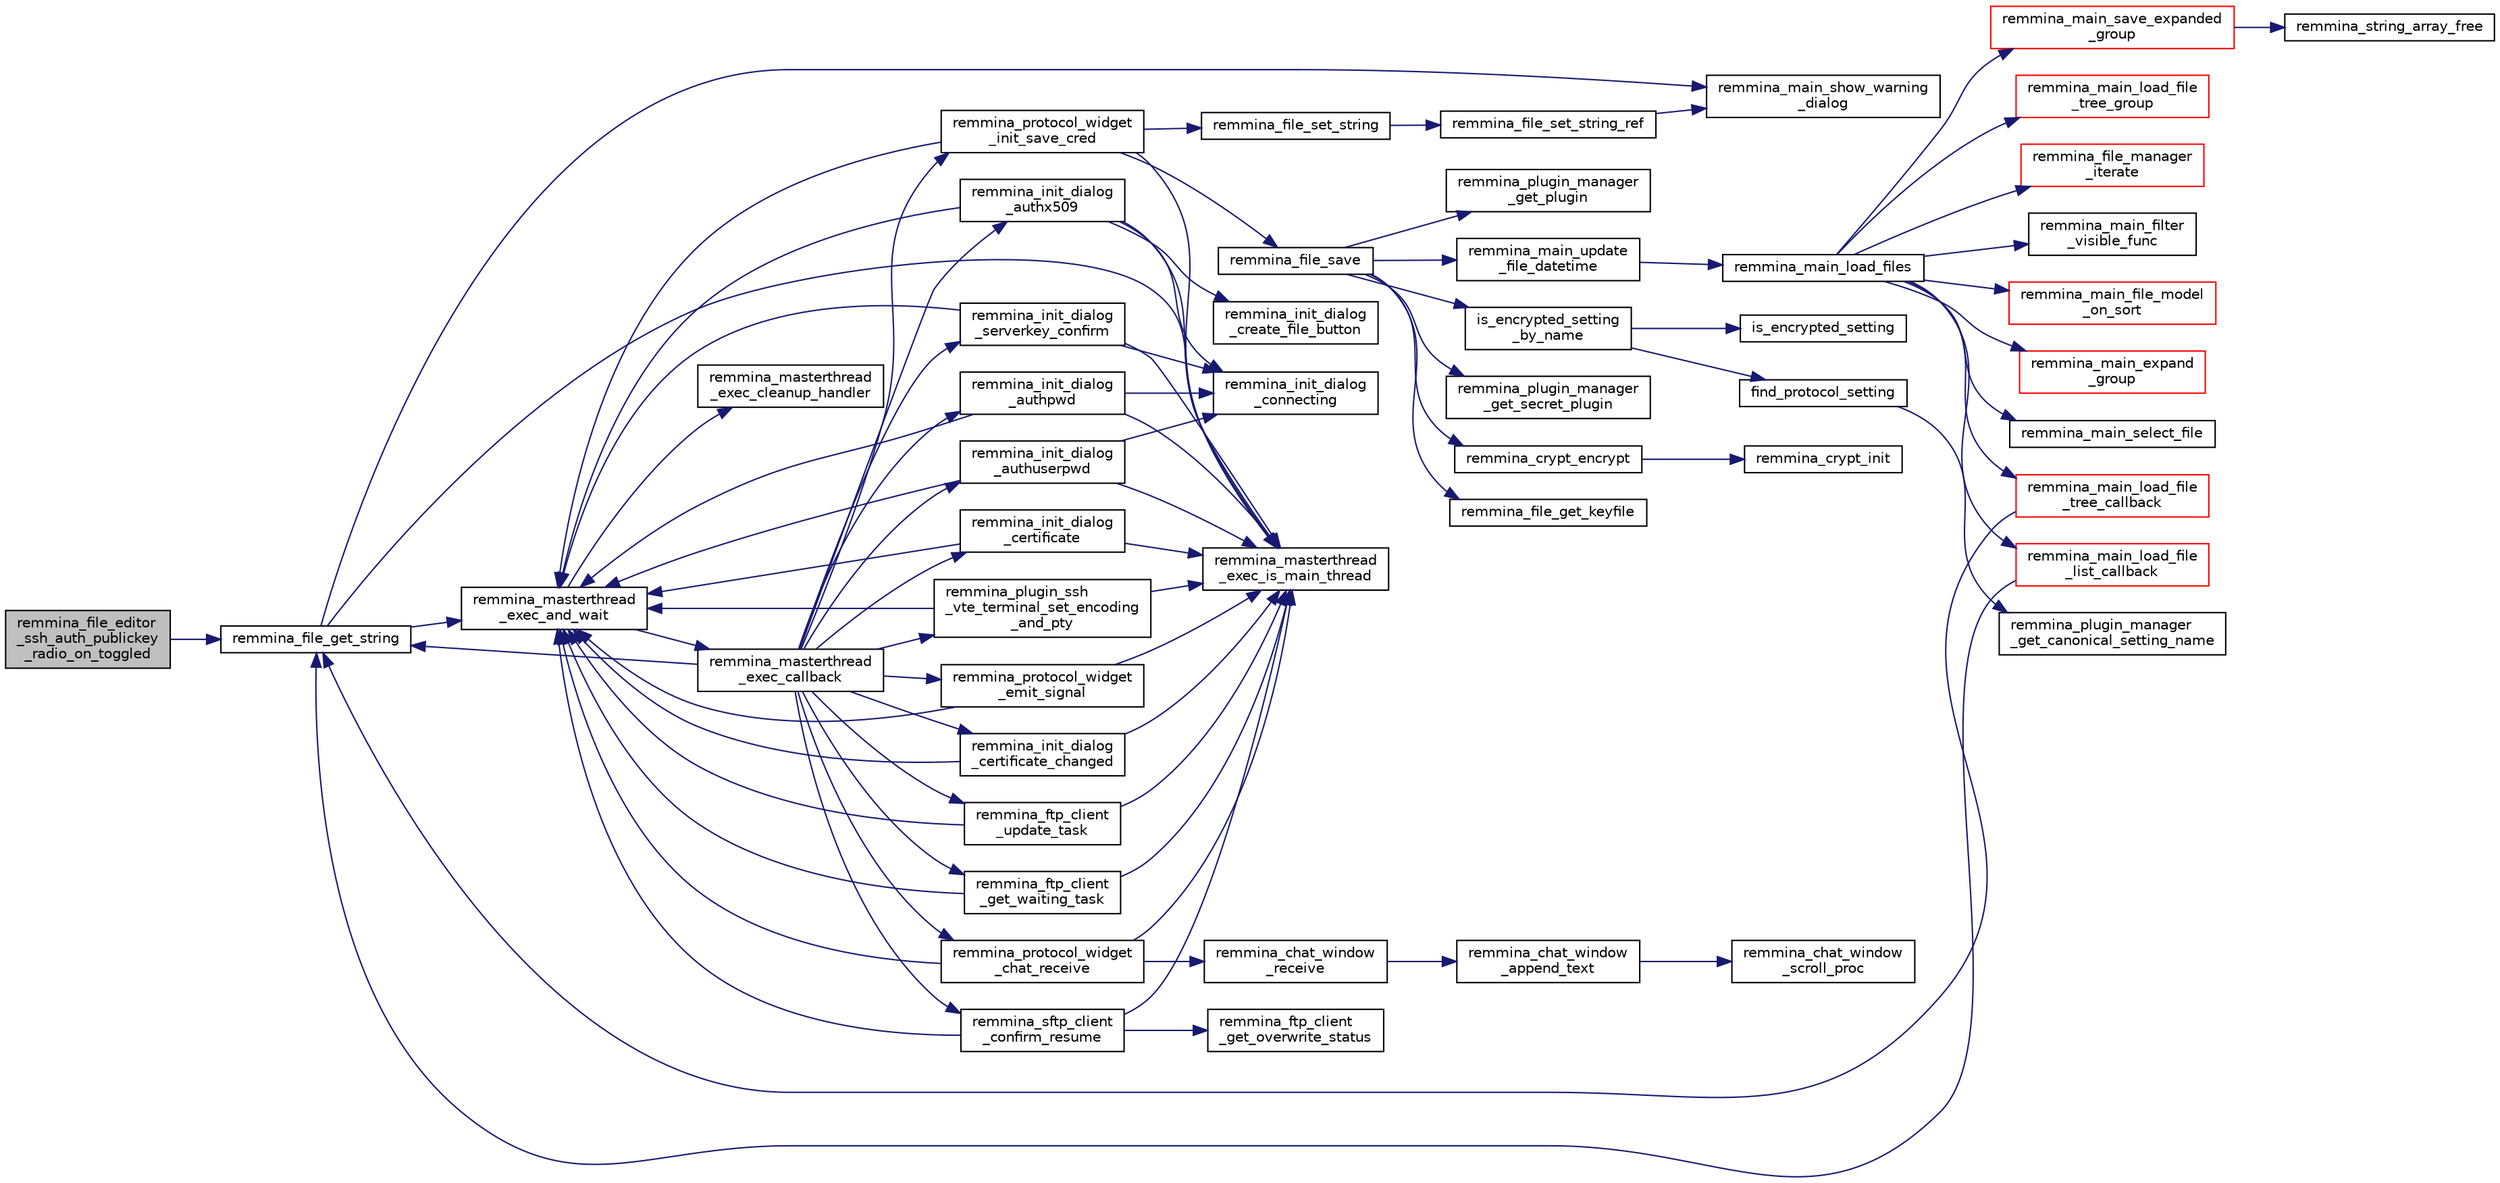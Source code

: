 digraph "remmina_file_editor_ssh_auth_publickey_radio_on_toggled"
{
  edge [fontname="Helvetica",fontsize="10",labelfontname="Helvetica",labelfontsize="10"];
  node [fontname="Helvetica",fontsize="10",shape=record];
  rankdir="LR";
  Node3591 [label="remmina_file_editor\l_ssh_auth_publickey\l_radio_on_toggled",height=0.2,width=0.4,color="black", fillcolor="grey75", style="filled", fontcolor="black"];
  Node3591 -> Node3592 [color="midnightblue",fontsize="10",style="solid",fontname="Helvetica"];
  Node3592 [label="remmina_file_get_string",height=0.2,width=0.4,color="black", fillcolor="white", style="filled",URL="$remmina__file_8c.html#a8eb1b213d9d08c6ad13683ce05f4355e"];
  Node3592 -> Node3593 [color="midnightblue",fontsize="10",style="solid",fontname="Helvetica"];
  Node3593 [label="remmina_masterthread\l_exec_is_main_thread",height=0.2,width=0.4,color="black", fillcolor="white", style="filled",URL="$remmina__masterthread__exec_8c.html#a3a52e863a3a3da6da6bb5d36c13b7ff4"];
  Node3592 -> Node3594 [color="midnightblue",fontsize="10",style="solid",fontname="Helvetica"];
  Node3594 [label="remmina_masterthread\l_exec_and_wait",height=0.2,width=0.4,color="black", fillcolor="white", style="filled",URL="$remmina__masterthread__exec_8c.html#a14628c2470cac50e87916a70ea05c97d"];
  Node3594 -> Node3595 [color="midnightblue",fontsize="10",style="solid",fontname="Helvetica"];
  Node3595 [label="remmina_masterthread\l_exec_cleanup_handler",height=0.2,width=0.4,color="black", fillcolor="white", style="filled",URL="$remmina__masterthread__exec_8c.html#a94985f15fd0d27c037824ee90b0ecd3c"];
  Node3594 -> Node3596 [color="midnightblue",fontsize="10",style="solid",fontname="Helvetica"];
  Node3596 [label="remmina_masterthread\l_exec_callback",height=0.2,width=0.4,color="black", fillcolor="white", style="filled",URL="$remmina__masterthread__exec_8c.html#ae5c4d736f1856249c255430e010a179f"];
  Node3596 -> Node3597 [color="midnightblue",fontsize="10",style="solid",fontname="Helvetica"];
  Node3597 [label="remmina_protocol_widget\l_init_save_cred",height=0.2,width=0.4,color="black", fillcolor="white", style="filled",URL="$remmina__protocol__widget_8c.html#a7ac09ee83afa8a1a60cadf56b0ec83a6"];
  Node3597 -> Node3593 [color="midnightblue",fontsize="10",style="solid",fontname="Helvetica"];
  Node3597 -> Node3594 [color="midnightblue",fontsize="10",style="solid",fontname="Helvetica"];
  Node3597 -> Node3598 [color="midnightblue",fontsize="10",style="solid",fontname="Helvetica"];
  Node3598 [label="remmina_file_set_string",height=0.2,width=0.4,color="black", fillcolor="white", style="filled",URL="$remmina__file_8c.html#a85ca1ca2d0bf9ef29e490c6f4527a954"];
  Node3598 -> Node3599 [color="midnightblue",fontsize="10",style="solid",fontname="Helvetica"];
  Node3599 [label="remmina_file_set_string_ref",height=0.2,width=0.4,color="black", fillcolor="white", style="filled",URL="$remmina__file_8c.html#a74951c1067a1a5e1341f5e1c1206dec6"];
  Node3599 -> Node3600 [color="midnightblue",fontsize="10",style="solid",fontname="Helvetica"];
  Node3600 [label="remmina_main_show_warning\l_dialog",height=0.2,width=0.4,color="black", fillcolor="white", style="filled",URL="$remmina__main_8c.html#ad99b9c0bf2fa8c166a8b4a09e06ffdf7"];
  Node3597 -> Node3601 [color="midnightblue",fontsize="10",style="solid",fontname="Helvetica"];
  Node3601 [label="remmina_file_save",height=0.2,width=0.4,color="black", fillcolor="white", style="filled",URL="$remmina__file_8c.html#a8c893a5deec9bc446bd89cc9973416c7"];
  Node3601 -> Node3602 [color="midnightblue",fontsize="10",style="solid",fontname="Helvetica"];
  Node3602 [label="remmina_file_get_keyfile",height=0.2,width=0.4,color="black", fillcolor="white", style="filled",URL="$remmina__file_8c.html#a89ec355adbf6e03ad16d7faf810af46f"];
  Node3601 -> Node3603 [color="midnightblue",fontsize="10",style="solid",fontname="Helvetica"];
  Node3603 [label="remmina_plugin_manager\l_get_plugin",height=0.2,width=0.4,color="black", fillcolor="white", style="filled",URL="$remmina__plugin__manager_8c.html#a3872c8656a8a3d5147bcc603471c1932"];
  Node3601 -> Node3604 [color="midnightblue",fontsize="10",style="solid",fontname="Helvetica"];
  Node3604 [label="remmina_plugin_manager\l_get_secret_plugin",height=0.2,width=0.4,color="black", fillcolor="white", style="filled",URL="$remmina__plugin__manager_8c.html#ad380a98f6624aa8c830015c8b428b7b4"];
  Node3601 -> Node3605 [color="midnightblue",fontsize="10",style="solid",fontname="Helvetica"];
  Node3605 [label="is_encrypted_setting\l_by_name",height=0.2,width=0.4,color="black", fillcolor="white", style="filled",URL="$remmina__file_8c.html#a72580559fa04082418a993fec4c77281"];
  Node3605 -> Node3606 [color="midnightblue",fontsize="10",style="solid",fontname="Helvetica"];
  Node3606 [label="find_protocol_setting",height=0.2,width=0.4,color="black", fillcolor="white", style="filled",URL="$remmina__file_8c.html#acc88ee6f5ba73bf9c3b05ab9368c952f"];
  Node3606 -> Node3607 [color="midnightblue",fontsize="10",style="solid",fontname="Helvetica"];
  Node3607 [label="remmina_plugin_manager\l_get_canonical_setting_name",height=0.2,width=0.4,color="black", fillcolor="white", style="filled",URL="$remmina__plugin__manager_8c.html#af60b8edfa50563ae4c7593efc3deed55"];
  Node3605 -> Node3608 [color="midnightblue",fontsize="10",style="solid",fontname="Helvetica"];
  Node3608 [label="is_encrypted_setting",height=0.2,width=0.4,color="black", fillcolor="white", style="filled",URL="$remmina__file_8c.html#a29920ae737817d3f6c673bacbbf11ca1"];
  Node3601 -> Node3609 [color="midnightblue",fontsize="10",style="solid",fontname="Helvetica"];
  Node3609 [label="remmina_crypt_encrypt",height=0.2,width=0.4,color="black", fillcolor="white", style="filled",URL="$remmina__crypt_8c.html#aa02cf0fed3eb68d6a89815c3ba3bf7b1"];
  Node3609 -> Node3610 [color="midnightblue",fontsize="10",style="solid",fontname="Helvetica"];
  Node3610 [label="remmina_crypt_init",height=0.2,width=0.4,color="black", fillcolor="white", style="filled",URL="$remmina__crypt_8c.html#ae097c169aefdd5d83a57fc1bde511171"];
  Node3601 -> Node3611 [color="midnightblue",fontsize="10",style="solid",fontname="Helvetica"];
  Node3611 [label="remmina_main_update\l_file_datetime",height=0.2,width=0.4,color="black", fillcolor="white", style="filled",URL="$remmina__main_8c.html#a5ae0372dafe41f96a09097c07d1b270a"];
  Node3611 -> Node3612 [color="midnightblue",fontsize="10",style="solid",fontname="Helvetica"];
  Node3612 [label="remmina_main_load_files",height=0.2,width=0.4,color="black", fillcolor="white", style="filled",URL="$remmina__main_8c.html#a3617295e74fa84edbd41dedc601402a7"];
  Node3612 -> Node3613 [color="midnightblue",fontsize="10",style="solid",fontname="Helvetica"];
  Node3613 [label="remmina_main_save_expanded\l_group",height=0.2,width=0.4,color="red", fillcolor="white", style="filled",URL="$remmina__main_8c.html#ad8744dc59ba8072ffdf557b6c94e9f40"];
  Node3613 -> Node3614 [color="midnightblue",fontsize="10",style="solid",fontname="Helvetica"];
  Node3614 [label="remmina_string_array_free",height=0.2,width=0.4,color="black", fillcolor="white", style="filled",URL="$remmina__string__array_8c.html#a8ab78913d299df665a408a8a5ec51bbe"];
  Node3612 -> Node3618 [color="midnightblue",fontsize="10",style="solid",fontname="Helvetica"];
  Node3618 [label="remmina_main_load_file\l_tree_group",height=0.2,width=0.4,color="red", fillcolor="white", style="filled",URL="$remmina__main_8c.html#aa46e6b815c241d32a476a29053dbf296"];
  Node3612 -> Node3629 [color="midnightblue",fontsize="10",style="solid",fontname="Helvetica"];
  Node3629 [label="remmina_file_manager\l_iterate",height=0.2,width=0.4,color="red", fillcolor="white", style="filled",URL="$remmina__file__manager_8c.html#a55a717aafc046713380bd2c55f29165a"];
  Node3612 -> Node3630 [color="midnightblue",fontsize="10",style="solid",fontname="Helvetica"];
  Node3630 [label="remmina_main_load_file\l_tree_callback",height=0.2,width=0.4,color="red", fillcolor="white", style="filled",URL="$remmina__main_8c.html#ae32574ebe06b1a24f135af9379e663b4"];
  Node3630 -> Node3592 [color="midnightblue",fontsize="10",style="solid",fontname="Helvetica"];
  Node3612 -> Node3636 [color="midnightblue",fontsize="10",style="solid",fontname="Helvetica"];
  Node3636 [label="remmina_main_load_file\l_list_callback",height=0.2,width=0.4,color="red", fillcolor="white", style="filled",URL="$remmina__main_8c.html#a71f485dba1b11bf8cba129920767b5e6"];
  Node3636 -> Node3592 [color="midnightblue",fontsize="10",style="solid",fontname="Helvetica"];
  Node3612 -> Node3637 [color="midnightblue",fontsize="10",style="solid",fontname="Helvetica"];
  Node3637 [label="remmina_main_filter\l_visible_func",height=0.2,width=0.4,color="black", fillcolor="white", style="filled",URL="$remmina__main_8c.html#ab0d22f0e3571eb80886acb0c68005800"];
  Node3612 -> Node3638 [color="midnightblue",fontsize="10",style="solid",fontname="Helvetica"];
  Node3638 [label="remmina_main_file_model\l_on_sort",height=0.2,width=0.4,color="red", fillcolor="white", style="filled",URL="$remmina__main_8c.html#a71fbe206a9c2abb8f348ee598d7751b7"];
  Node3612 -> Node3640 [color="midnightblue",fontsize="10",style="solid",fontname="Helvetica"];
  Node3640 [label="remmina_main_expand\l_group",height=0.2,width=0.4,color="red", fillcolor="white", style="filled",URL="$remmina__main_8c.html#a4a4733c243f20c3ffc27105003f5e30e"];
  Node3612 -> Node3643 [color="midnightblue",fontsize="10",style="solid",fontname="Helvetica"];
  Node3643 [label="remmina_main_select_file",height=0.2,width=0.4,color="black", fillcolor="white", style="filled",URL="$remmina__main_8c.html#aa20963aed43242994c88d5a97a546355"];
  Node3596 -> Node3644 [color="midnightblue",fontsize="10",style="solid",fontname="Helvetica"];
  Node3644 [label="remmina_protocol_widget\l_chat_receive",height=0.2,width=0.4,color="black", fillcolor="white", style="filled",URL="$remmina__protocol__widget_8c.html#ae2522242b3f39ee84ee8cf75170de0c0"];
  Node3644 -> Node3593 [color="midnightblue",fontsize="10",style="solid",fontname="Helvetica"];
  Node3644 -> Node3594 [color="midnightblue",fontsize="10",style="solid",fontname="Helvetica"];
  Node3644 -> Node3645 [color="midnightblue",fontsize="10",style="solid",fontname="Helvetica"];
  Node3645 [label="remmina_chat_window\l_receive",height=0.2,width=0.4,color="black", fillcolor="white", style="filled",URL="$remmina__chat__window_8c.html#a45724aed5474dd741563ffbf89237022"];
  Node3645 -> Node3646 [color="midnightblue",fontsize="10",style="solid",fontname="Helvetica"];
  Node3646 [label="remmina_chat_window\l_append_text",height=0.2,width=0.4,color="black", fillcolor="white", style="filled",URL="$remmina__chat__window_8c.html#adfffc86df4856aabe2593de07742985f"];
  Node3646 -> Node3647 [color="midnightblue",fontsize="10",style="solid",fontname="Helvetica"];
  Node3647 [label="remmina_chat_window\l_scroll_proc",height=0.2,width=0.4,color="black", fillcolor="white", style="filled",URL="$remmina__chat__window_8c.html#a2a4bc3ded8ebf89c8f60d9b565fe2d70"];
  Node3596 -> Node3592 [color="midnightblue",fontsize="10",style="solid",fontname="Helvetica"];
  Node3596 -> Node3648 [color="midnightblue",fontsize="10",style="solid",fontname="Helvetica"];
  Node3648 [label="remmina_init_dialog\l_serverkey_confirm",height=0.2,width=0.4,color="black", fillcolor="white", style="filled",URL="$remmina__init__dialog_8c.html#a11fba22fe5f7f85985e01b499a52e534"];
  Node3648 -> Node3593 [color="midnightblue",fontsize="10",style="solid",fontname="Helvetica"];
  Node3648 -> Node3594 [color="midnightblue",fontsize="10",style="solid",fontname="Helvetica"];
  Node3648 -> Node3649 [color="midnightblue",fontsize="10",style="solid",fontname="Helvetica"];
  Node3649 [label="remmina_init_dialog\l_connecting",height=0.2,width=0.4,color="black", fillcolor="white", style="filled",URL="$remmina__init__dialog_8c.html#a7602c5b714e02a10506977dd983e7446"];
  Node3596 -> Node3650 [color="midnightblue",fontsize="10",style="solid",fontname="Helvetica"];
  Node3650 [label="remmina_init_dialog\l_authpwd",height=0.2,width=0.4,color="black", fillcolor="white", style="filled",URL="$remmina__init__dialog_8c.html#a755fc90b41b65cd6106915ab501433fa"];
  Node3650 -> Node3593 [color="midnightblue",fontsize="10",style="solid",fontname="Helvetica"];
  Node3650 -> Node3594 [color="midnightblue",fontsize="10",style="solid",fontname="Helvetica"];
  Node3650 -> Node3649 [color="midnightblue",fontsize="10",style="solid",fontname="Helvetica"];
  Node3596 -> Node3651 [color="midnightblue",fontsize="10",style="solid",fontname="Helvetica"];
  Node3651 [label="remmina_init_dialog\l_authuserpwd",height=0.2,width=0.4,color="black", fillcolor="white", style="filled",URL="$remmina__init__dialog_8c.html#ad941f2348cd1752fc9d58c263690726c"];
  Node3651 -> Node3593 [color="midnightblue",fontsize="10",style="solid",fontname="Helvetica"];
  Node3651 -> Node3594 [color="midnightblue",fontsize="10",style="solid",fontname="Helvetica"];
  Node3651 -> Node3649 [color="midnightblue",fontsize="10",style="solid",fontname="Helvetica"];
  Node3596 -> Node3652 [color="midnightblue",fontsize="10",style="solid",fontname="Helvetica"];
  Node3652 [label="remmina_init_dialog\l_certificate",height=0.2,width=0.4,color="black", fillcolor="white", style="filled",URL="$remmina__init__dialog_8c.html#abd47233840e1eefc1d511bc4e153b98b"];
  Node3652 -> Node3593 [color="midnightblue",fontsize="10",style="solid",fontname="Helvetica"];
  Node3652 -> Node3594 [color="midnightblue",fontsize="10",style="solid",fontname="Helvetica"];
  Node3596 -> Node3653 [color="midnightblue",fontsize="10",style="solid",fontname="Helvetica"];
  Node3653 [label="remmina_init_dialog\l_certificate_changed",height=0.2,width=0.4,color="black", fillcolor="white", style="filled",URL="$remmina__init__dialog_8c.html#a07e0824fe19e8169d076878aca502fc8"];
  Node3653 -> Node3593 [color="midnightblue",fontsize="10",style="solid",fontname="Helvetica"];
  Node3653 -> Node3594 [color="midnightblue",fontsize="10",style="solid",fontname="Helvetica"];
  Node3596 -> Node3654 [color="midnightblue",fontsize="10",style="solid",fontname="Helvetica"];
  Node3654 [label="remmina_init_dialog\l_authx509",height=0.2,width=0.4,color="black", fillcolor="white", style="filled",URL="$remmina__init__dialog_8c.html#a022dc4f1c87b00dac294837358394ddf"];
  Node3654 -> Node3593 [color="midnightblue",fontsize="10",style="solid",fontname="Helvetica"];
  Node3654 -> Node3594 [color="midnightblue",fontsize="10",style="solid",fontname="Helvetica"];
  Node3654 -> Node3655 [color="midnightblue",fontsize="10",style="solid",fontname="Helvetica"];
  Node3655 [label="remmina_init_dialog\l_create_file_button",height=0.2,width=0.4,color="black", fillcolor="white", style="filled",URL="$remmina__init__dialog_8c.html#ad583daf796f4a3c43dbcce49ebcf240f"];
  Node3654 -> Node3649 [color="midnightblue",fontsize="10",style="solid",fontname="Helvetica"];
  Node3596 -> Node3656 [color="midnightblue",fontsize="10",style="solid",fontname="Helvetica"];
  Node3656 [label="remmina_ftp_client\l_update_task",height=0.2,width=0.4,color="black", fillcolor="white", style="filled",URL="$remmina__ftp__client_8c.html#ad96358f40ab056c91f796ddda886a1dd"];
  Node3656 -> Node3593 [color="midnightblue",fontsize="10",style="solid",fontname="Helvetica"];
  Node3656 -> Node3594 [color="midnightblue",fontsize="10",style="solid",fontname="Helvetica"];
  Node3596 -> Node3657 [color="midnightblue",fontsize="10",style="solid",fontname="Helvetica"];
  Node3657 [label="remmina_ftp_client\l_get_waiting_task",height=0.2,width=0.4,color="black", fillcolor="white", style="filled",URL="$remmina__ftp__client_8c.html#a33e4993b60c36eae89a6a0a943d28141"];
  Node3657 -> Node3593 [color="midnightblue",fontsize="10",style="solid",fontname="Helvetica"];
  Node3657 -> Node3594 [color="midnightblue",fontsize="10",style="solid",fontname="Helvetica"];
  Node3596 -> Node3658 [color="midnightblue",fontsize="10",style="solid",fontname="Helvetica"];
  Node3658 [label="remmina_protocol_widget\l_emit_signal",height=0.2,width=0.4,color="black", fillcolor="white", style="filled",URL="$remmina__protocol__widget_8c.html#ac3e5a7f14aef4adb2e57d35e9c180b3b"];
  Node3658 -> Node3593 [color="midnightblue",fontsize="10",style="solid",fontname="Helvetica"];
  Node3658 -> Node3594 [color="midnightblue",fontsize="10",style="solid",fontname="Helvetica"];
  Node3596 -> Node3659 [color="midnightblue",fontsize="10",style="solid",fontname="Helvetica"];
  Node3659 [label="remmina_sftp_client\l_confirm_resume",height=0.2,width=0.4,color="black", fillcolor="white", style="filled",URL="$remmina__sftp__client_8c.html#a138904893cb9c7f6535b8dfc7ba17e33"];
  Node3659 -> Node3660 [color="midnightblue",fontsize="10",style="solid",fontname="Helvetica"];
  Node3660 [label="remmina_ftp_client\l_get_overwrite_status",height=0.2,width=0.4,color="black", fillcolor="white", style="filled",URL="$remmina__ftp__client_8c.html#a20d0575c04eb24553aeba7d0316e7a2e"];
  Node3659 -> Node3593 [color="midnightblue",fontsize="10",style="solid",fontname="Helvetica"];
  Node3659 -> Node3594 [color="midnightblue",fontsize="10",style="solid",fontname="Helvetica"];
  Node3596 -> Node3661 [color="midnightblue",fontsize="10",style="solid",fontname="Helvetica"];
  Node3661 [label="remmina_plugin_ssh\l_vte_terminal_set_encoding\l_and_pty",height=0.2,width=0.4,color="black", fillcolor="white", style="filled",URL="$remmina__ssh__plugin_8c.html#adc8e3776e67abca9ab913bc33172e4ce"];
  Node3661 -> Node3593 [color="midnightblue",fontsize="10",style="solid",fontname="Helvetica"];
  Node3661 -> Node3594 [color="midnightblue",fontsize="10",style="solid",fontname="Helvetica"];
  Node3592 -> Node3600 [color="midnightblue",fontsize="10",style="solid",fontname="Helvetica"];
}
